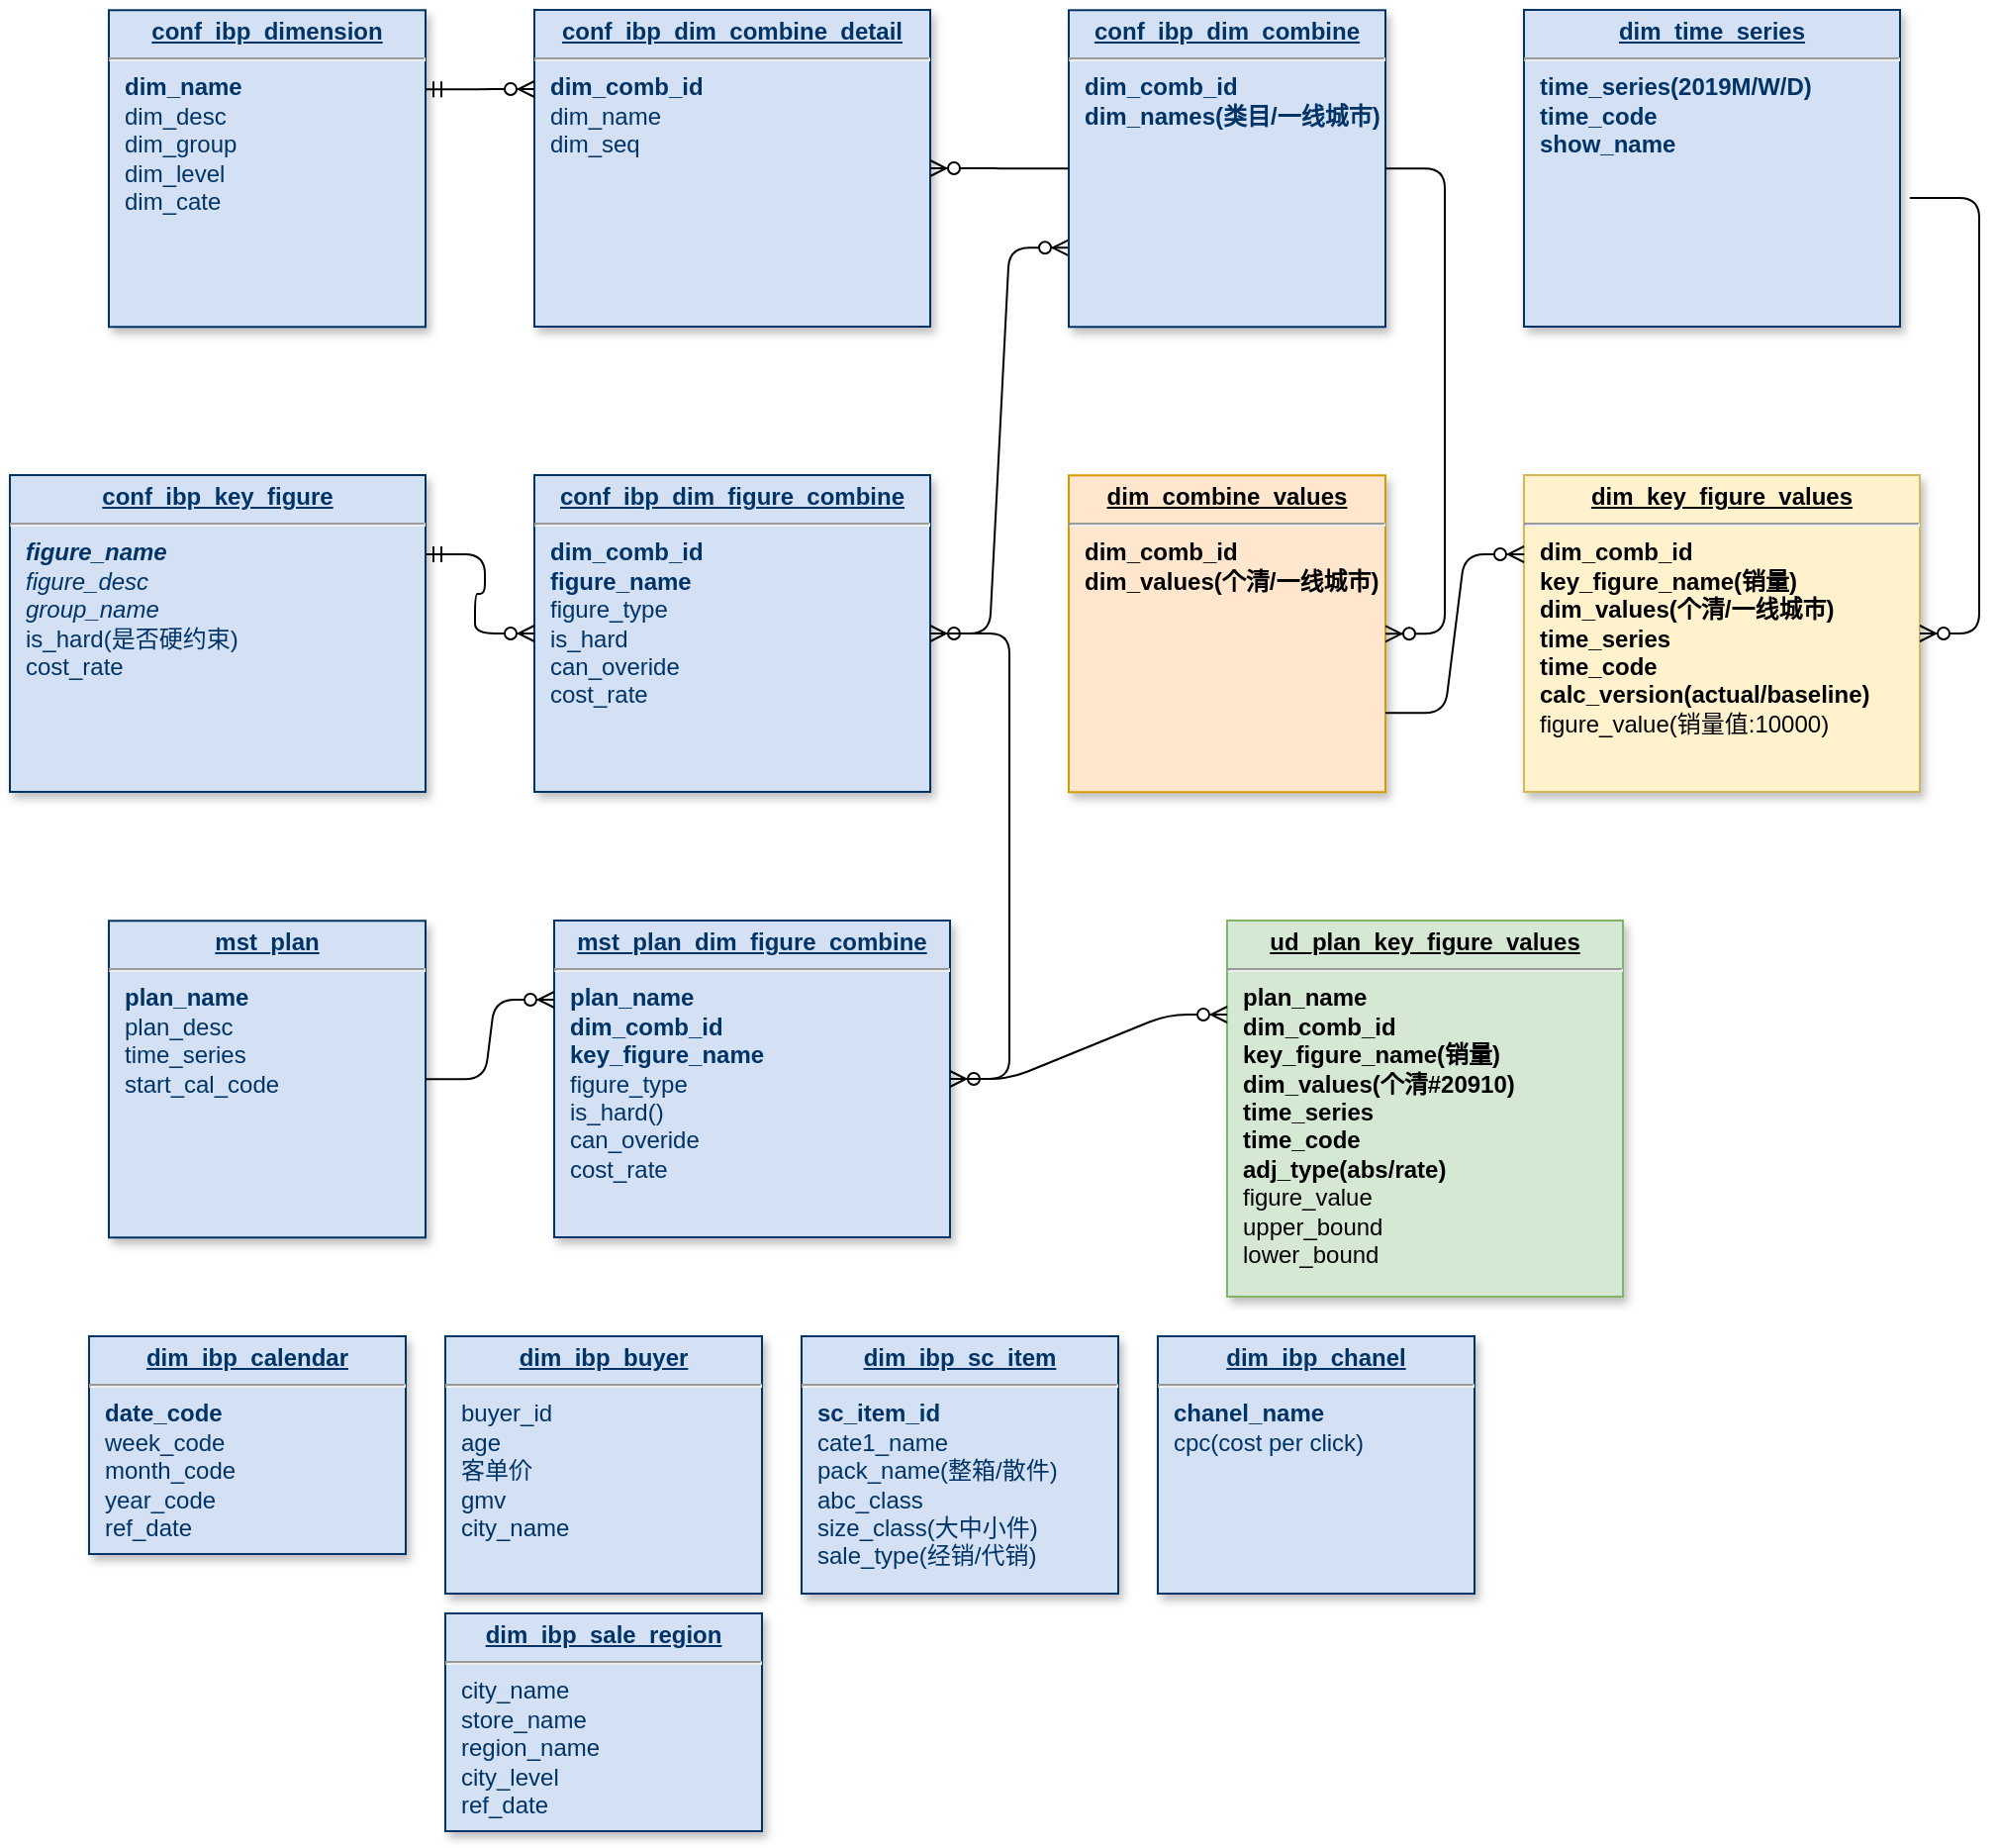 <mxfile version="12.1.9" type="github" pages="2">
  <diagram name="数据准备" id="efa7a0a1-bf9b-a30e-e6df-94a7791c09e9">
    <mxGraphModel dx="2090" dy="566" grid="1" gridSize="10" guides="1" tooltips="1" connect="1" arrows="1" fold="1" page="1" pageScale="1" pageWidth="826" pageHeight="1169" background="#ffffff" math="0" shadow="0">
      <root>
        <mxCell id="0"/>
        <mxCell id="1" parent="0"/>
        <mxCell id="21" value="&lt;p style=&quot;margin: 0px ; margin-top: 4px ; text-align: center ; text-decoration: underline&quot;&gt;&lt;strong&gt;dim_ibp_calendar&lt;/strong&gt;&lt;/p&gt;&lt;hr&gt;&lt;p style=&quot;margin: 0px ; margin-left: 8px&quot;&gt;&lt;b&gt;date_code&lt;/b&gt;&lt;/p&gt;&lt;p style=&quot;margin: 0px ; margin-left: 8px&quot;&gt;week_code&lt;/p&gt;&lt;p style=&quot;margin: 0px ; margin-left: 8px&quot;&gt;month_code&lt;/p&gt;&lt;p style=&quot;margin: 0px ; margin-left: 8px&quot;&gt;year_code&lt;/p&gt;&lt;p style=&quot;margin: 0px ; margin-left: 8px&quot;&gt;ref_date&lt;/p&gt;" style="verticalAlign=top;align=left;overflow=fill;fontSize=12;fontFamily=Helvetica;html=1;strokeColor=#003366;shadow=1;fillColor=#D4E1F5;fontColor=#003366" parent="1" vertex="1">
          <mxGeometry x="-5" y="730" width="160" height="110" as="geometry"/>
        </mxCell>
        <mxCell id="25" value="&lt;p style=&quot;margin: 0px ; margin-top: 4px ; text-align: center ; text-decoration: underline&quot;&gt;&lt;b&gt;conf_ibp_dimension&lt;/b&gt;&lt;/p&gt;&lt;hr&gt;&lt;p style=&quot;margin: 0px ; margin-left: 8px&quot;&gt;&lt;span&gt;&lt;b&gt;dim_name&lt;/b&gt;&lt;/span&gt;&lt;br&gt;&lt;/p&gt;&lt;p style=&quot;margin: 0px ; margin-left: 8px&quot;&gt;dim_desc&lt;br&gt;&lt;/p&gt;&lt;p style=&quot;margin: 0px ; margin-left: 8px&quot;&gt;dim_group&lt;/p&gt;&lt;p style=&quot;margin: 0px ; margin-left: 8px&quot;&gt;dim_level&lt;/p&gt;&lt;p style=&quot;margin: 0px ; margin-left: 8px&quot;&gt;dim_cate&lt;/p&gt;" style="verticalAlign=top;align=left;overflow=fill;fontSize=12;fontFamily=Helvetica;html=1;strokeColor=#003366;shadow=1;fillColor=#D4E1F5;fontColor=#003366" parent="1" vertex="1">
          <mxGeometry x="5.0" y="60.14" width="160" height="160" as="geometry"/>
        </mxCell>
        <mxCell id="3DZUNBf_pylobnUsO0X3-115" value="&lt;p style=&quot;margin: 0px ; margin-top: 4px ; text-align: center ; text-decoration: underline&quot;&gt;&lt;strong&gt;dim_ibp_sc_item&lt;/strong&gt;&lt;/p&gt;&lt;hr&gt;&lt;p style=&quot;margin: 0px ; margin-left: 8px&quot;&gt;&lt;b&gt;sc_item_id&lt;/b&gt;&lt;/p&gt;&lt;p style=&quot;margin: 0px ; margin-left: 8px&quot;&gt;cate1_name&lt;/p&gt;&lt;p style=&quot;margin: 0px ; margin-left: 8px&quot;&gt;&lt;span&gt;pack_name(整箱/散件)&lt;/span&gt;&lt;/p&gt;&lt;p style=&quot;margin: 0px ; margin-left: 8px&quot;&gt;&lt;span&gt;abc_class&lt;/span&gt;&lt;br&gt;&lt;/p&gt;&lt;p style=&quot;margin: 0px ; margin-left: 8px&quot;&gt;size_class(大中小件)&lt;/p&gt;&lt;p style=&quot;margin: 0px ; margin-left: 8px&quot;&gt;sale_type(经销/代销)&lt;/p&gt;" style="verticalAlign=top;align=left;overflow=fill;fontSize=12;fontFamily=Helvetica;html=1;strokeColor=#003366;shadow=1;fillColor=#D4E1F5;fontColor=#003366" parent="1" vertex="1">
          <mxGeometry x="355" y="730" width="160" height="130" as="geometry"/>
        </mxCell>
        <mxCell id="JFcOE48JS2AtZXo4onWM-112" value="&lt;p style=&quot;margin: 0px ; margin-top: 4px ; text-align: center ; text-decoration: underline&quot;&gt;&lt;strong&gt;dim_ibp_sale_region&lt;/strong&gt;&lt;/p&gt;&lt;hr&gt;&lt;p style=&quot;margin: 0px ; margin-left: 8px&quot;&gt;city_name&lt;/p&gt;&lt;p style=&quot;margin: 0px ; margin-left: 8px&quot;&gt;store_name&lt;/p&gt;&lt;p style=&quot;margin: 0px ; margin-left: 8px&quot;&gt;region_name&lt;/p&gt;&lt;p style=&quot;margin: 0px ; margin-left: 8px&quot;&gt;city_level&lt;/p&gt;&lt;p style=&quot;margin: 0px ; margin-left: 8px&quot;&gt;ref_date&lt;/p&gt;" style="verticalAlign=top;align=left;overflow=fill;fontSize=12;fontFamily=Helvetica;html=1;strokeColor=#003366;shadow=1;fillColor=#D4E1F5;fontColor=#003366" parent="1" vertex="1">
          <mxGeometry x="175" y="870" width="160" height="110" as="geometry"/>
        </mxCell>
        <mxCell id="JFcOE48JS2AtZXo4onWM-113" value="&lt;p style=&quot;margin: 0px ; margin-top: 4px ; text-align: center ; text-decoration: underline&quot;&gt;&lt;b&gt;conf_ibp_key_figure&lt;/b&gt;&lt;/p&gt;&lt;hr&gt;&lt;p style=&quot;margin: 0px ; margin-left: 8px&quot;&gt;&lt;i&gt;&lt;b&gt;figure_name&lt;/b&gt;&lt;/i&gt;&lt;br&gt;&lt;/p&gt;&lt;p style=&quot;margin: 0px ; margin-left: 8px&quot;&gt;&lt;i&gt;figure_desc&lt;/i&gt;&lt;/p&gt;&lt;p style=&quot;margin: 0px ; margin-left: 8px&quot;&gt;&lt;i&gt;group_name&lt;/i&gt;&lt;/p&gt;&lt;p style=&quot;margin: 0px ; margin-left: 8px&quot;&gt;is_hard(是否硬约束)&lt;/p&gt;&lt;p style=&quot;margin: 0px ; margin-left: 8px&quot;&gt;cost_rate&lt;/p&gt;" style="verticalAlign=top;align=left;overflow=fill;fontSize=12;fontFamily=Helvetica;html=1;strokeColor=#003366;shadow=1;fillColor=#D4E1F5;fontColor=#003366" parent="1" vertex="1">
          <mxGeometry x="-45" y="295" width="210" height="160" as="geometry"/>
        </mxCell>
        <mxCell id="JFcOE48JS2AtZXo4onWM-117" value="&lt;p style=&quot;margin: 0px ; margin-top: 4px ; text-align: center ; text-decoration: underline&quot;&gt;&lt;strong&gt;dim_ibp_buyer&lt;/strong&gt;&lt;/p&gt;&lt;hr&gt;&lt;p style=&quot;margin: 0px ; margin-left: 8px&quot;&gt;buyer_id&lt;/p&gt;&lt;p style=&quot;margin: 0px ; margin-left: 8px&quot;&gt;age&lt;/p&gt;&lt;p style=&quot;margin: 0px ; margin-left: 8px&quot;&gt;客单价&lt;/p&gt;&lt;p style=&quot;margin: 0px ; margin-left: 8px&quot;&gt;gmv&lt;/p&gt;&lt;p style=&quot;margin: 0px ; margin-left: 8px&quot;&gt;city_name&lt;/p&gt;&lt;p style=&quot;margin: 0px ; margin-left: 8px&quot;&gt;&lt;br&gt;&lt;/p&gt;&lt;p style=&quot;margin: 0px ; margin-left: 8px&quot;&gt;&lt;br&gt;&lt;/p&gt;" style="verticalAlign=top;align=left;overflow=fill;fontSize=12;fontFamily=Helvetica;html=1;strokeColor=#003366;shadow=1;fillColor=#D4E1F5;fontColor=#003366" parent="1" vertex="1">
          <mxGeometry x="175" y="730" width="160" height="130" as="geometry"/>
        </mxCell>
        <mxCell id="wF-CPIEMSfGUa-PFWlyZ-112" value="&lt;p style=&quot;margin: 0px ; margin-top: 4px ; text-align: center ; text-decoration: underline&quot;&gt;&lt;b&gt;conf_ibp_dim_combine_detail&lt;/b&gt;&lt;/p&gt;&lt;hr&gt;&lt;p style=&quot;margin: 0px ; margin-left: 8px&quot;&gt;&lt;span&gt;&lt;b&gt;dim_comb_id&lt;/b&gt;&lt;/span&gt;&lt;br&gt;&lt;/p&gt;&lt;p style=&quot;margin: 0px ; margin-left: 8px&quot;&gt;dim_name&lt;/p&gt;&lt;p style=&quot;margin: 0px ; margin-left: 8px&quot;&gt;dim_seq&lt;/p&gt;" style="verticalAlign=top;align=left;overflow=fill;fontSize=12;fontFamily=Helvetica;html=1;strokeColor=#003366;shadow=1;fillColor=#D4E1F5;fontColor=#003366" parent="1" vertex="1">
          <mxGeometry x="220" y="60" width="200" height="160" as="geometry"/>
        </mxCell>
        <mxCell id="wF-CPIEMSfGUa-PFWlyZ-113" value="&lt;p style=&quot;margin: 0px ; margin-top: 4px ; text-align: center ; text-decoration: underline&quot;&gt;&lt;b&gt;conf_ibp_dim_figure_combine&lt;/b&gt;&lt;/p&gt;&lt;hr&gt;&lt;p style=&quot;margin: 0px ; margin-left: 8px&quot;&gt;&lt;span&gt;&lt;b&gt;dim_comb_id&lt;/b&gt;&lt;/span&gt;&lt;br&gt;&lt;/p&gt;&lt;p style=&quot;margin: 0px ; margin-left: 8px&quot;&gt;&lt;b&gt;figure_name&lt;/b&gt;&lt;br&gt;&lt;/p&gt;&lt;p style=&quot;margin: 0px ; margin-left: 8px&quot;&gt;figure_type&lt;/p&gt;&lt;p style=&quot;margin: 0px ; margin-left: 8px&quot;&gt;is_hard&lt;/p&gt;&lt;p style=&quot;margin: 0px ; margin-left: 8px&quot;&gt;can_overide&lt;/p&gt;&lt;p style=&quot;margin: 0px ; margin-left: 8px&quot;&gt;cost_rate&lt;/p&gt;" style="verticalAlign=top;align=left;overflow=fill;fontSize=12;fontFamily=Helvetica;html=1;strokeColor=#003366;shadow=1;fillColor=#D4E1F5;fontColor=#003366" parent="1" vertex="1">
          <mxGeometry x="220" y="295" width="200" height="160" as="geometry"/>
        </mxCell>
        <mxCell id="wF-CPIEMSfGUa-PFWlyZ-117" value="" style="edgeStyle=entityRelationEdgeStyle;fontSize=12;html=1;endArrow=ERzeroToMany;startArrow=ERmandOne;exitX=1;exitY=0.25;exitDx=0;exitDy=0;entryX=0;entryY=0.25;entryDx=0;entryDy=0;" parent="1" source="25" target="wF-CPIEMSfGUa-PFWlyZ-112" edge="1">
          <mxGeometry width="100" height="100" relative="1" as="geometry">
            <mxPoint x="150" y="250" as="sourcePoint"/>
            <mxPoint x="250" y="150" as="targetPoint"/>
          </mxGeometry>
        </mxCell>
        <mxCell id="wF-CPIEMSfGUa-PFWlyZ-118" value="" style="edgeStyle=entityRelationEdgeStyle;fontSize=12;html=1;endArrow=ERzeroToMany;startArrow=ERmandOne;exitX=1;exitY=0.25;exitDx=0;exitDy=0;" parent="1" source="JFcOE48JS2AtZXo4onWM-113" target="wF-CPIEMSfGUa-PFWlyZ-113" edge="1">
          <mxGeometry width="100" height="100" relative="1" as="geometry">
            <mxPoint x="180" y="320" as="sourcePoint"/>
            <mxPoint x="280" y="220" as="targetPoint"/>
          </mxGeometry>
        </mxCell>
        <mxCell id="wF-CPIEMSfGUa-PFWlyZ-125" value="" style="edgeStyle=entityRelationEdgeStyle;fontSize=12;html=1;endArrow=ERzeroToMany;endFill=1;startArrow=ERzeroToMany;entryX=0;entryY=0.75;entryDx=0;entryDy=0;" parent="1" source="wF-CPIEMSfGUa-PFWlyZ-113" target="wF-CPIEMSfGUa-PFWlyZ-129" edge="1">
          <mxGeometry width="100" height="100" relative="1" as="geometry">
            <mxPoint x="190" y="270" as="sourcePoint"/>
            <mxPoint x="470" y="181" as="targetPoint"/>
          </mxGeometry>
        </mxCell>
        <mxCell id="wF-CPIEMSfGUa-PFWlyZ-126" value="&lt;p style=&quot;margin: 0px ; margin-top: 4px ; text-align: center ; text-decoration: underline&quot;&gt;&lt;b&gt;dim_combine_values&lt;/b&gt;&lt;/p&gt;&lt;hr&gt;&lt;p style=&quot;margin: 0px ; margin-left: 8px&quot;&gt;&lt;span&gt;&lt;b&gt;dim_comb_id&lt;/b&gt;&lt;/span&gt;&lt;/p&gt;&lt;p style=&quot;margin: 0px ; margin-left: 8px&quot;&gt;&lt;b&gt;dim_values(个清/一线城市)&lt;/b&gt;&lt;/p&gt;" style="verticalAlign=top;align=left;overflow=fill;fontSize=12;fontFamily=Helvetica;html=1;strokeColor=#d79b00;shadow=1;fillColor=#ffe6cc;" parent="1" vertex="1">
          <mxGeometry x="490" y="295.14" width="160" height="160" as="geometry"/>
        </mxCell>
        <mxCell id="wF-CPIEMSfGUa-PFWlyZ-128" value="&lt;p style=&quot;margin: 0px ; margin-top: 4px ; text-align: center ; text-decoration: underline&quot;&gt;&lt;b&gt;dim_key_figure_values&lt;/b&gt;&lt;/p&gt;&lt;hr&gt;&lt;p style=&quot;margin: 0px ; margin-left: 8px&quot;&gt;&lt;span&gt;&lt;b&gt;dim_comb_id&lt;/b&gt;&lt;/span&gt;&lt;/p&gt;&lt;p style=&quot;margin: 0px ; margin-left: 8px&quot;&gt;&lt;span&gt;&lt;b&gt;key_figure_name(销量)&lt;/b&gt;&lt;/span&gt;&lt;/p&gt;&lt;p style=&quot;margin: 0px ; margin-left: 8px&quot;&gt;&lt;b&gt;dim_values(个清/一线城市)&lt;/b&gt;&lt;/p&gt;&lt;p style=&quot;margin: 0px ; margin-left: 8px&quot;&gt;&lt;b&gt;time_series&lt;/b&gt;&lt;/p&gt;&lt;p style=&quot;margin: 0px ; margin-left: 8px&quot;&gt;&lt;b&gt;time_code&lt;/b&gt;&lt;br&gt;&lt;/p&gt;&lt;p style=&quot;margin: 0px ; margin-left: 8px&quot;&gt;&lt;b&gt;calc_version(actual/baseline)&lt;/b&gt;&lt;/p&gt;&lt;p style=&quot;margin: 0px ; margin-left: 8px&quot;&gt;figure_value(销量值:10000)&lt;/p&gt;" style="verticalAlign=top;align=left;overflow=fill;fontSize=12;fontFamily=Helvetica;html=1;strokeColor=#d6b656;shadow=1;fillColor=#fff2cc;" parent="1" vertex="1">
          <mxGeometry x="720" y="295" width="200" height="160" as="geometry"/>
        </mxCell>
        <mxCell id="wF-CPIEMSfGUa-PFWlyZ-129" value="&lt;p style=&quot;margin: 0px ; margin-top: 4px ; text-align: center ; text-decoration: underline&quot;&gt;&lt;b&gt;conf_ibp_dim_combine&lt;/b&gt;&lt;/p&gt;&lt;hr&gt;&lt;p style=&quot;margin: 0px 0px 0px 8px&quot;&gt;&lt;b&gt;dim_comb_id&lt;/b&gt;&lt;/p&gt;&lt;p style=&quot;margin: 0px 0px 0px 8px&quot;&gt;&lt;b&gt;dim_names(类目/一线城市)&lt;/b&gt;&lt;/p&gt;" style="verticalAlign=top;align=left;overflow=fill;fontSize=12;fontFamily=Helvetica;html=1;strokeColor=#003366;shadow=1;fillColor=#D4E1F5;fontColor=#003366" parent="1" vertex="1">
          <mxGeometry x="490.0" y="60.14" width="160" height="160" as="geometry"/>
        </mxCell>
        <mxCell id="wF-CPIEMSfGUa-PFWlyZ-130" value="" style="edgeStyle=entityRelationEdgeStyle;fontSize=12;html=1;endArrow=ERzeroToMany;endFill=1;" parent="1" source="wF-CPIEMSfGUa-PFWlyZ-129" target="wF-CPIEMSfGUa-PFWlyZ-112" edge="1">
          <mxGeometry width="100" height="100" relative="1" as="geometry">
            <mxPoint x="430" y="120" as="sourcePoint"/>
            <mxPoint x="530" y="20" as="targetPoint"/>
          </mxGeometry>
        </mxCell>
        <mxCell id="wF-CPIEMSfGUa-PFWlyZ-131" value="" style="edgeStyle=entityRelationEdgeStyle;fontSize=12;html=1;endArrow=ERzeroToMany;endFill=1;exitX=1;exitY=0.5;exitDx=0;exitDy=0;" parent="1" source="wF-CPIEMSfGUa-PFWlyZ-129" target="wF-CPIEMSfGUa-PFWlyZ-126" edge="1">
          <mxGeometry width="100" height="100" relative="1" as="geometry">
            <mxPoint x="680" y="70" as="sourcePoint"/>
            <mxPoint x="780" y="-30" as="targetPoint"/>
          </mxGeometry>
        </mxCell>
        <mxCell id="wF-CPIEMSfGUa-PFWlyZ-132" value="&lt;p style=&quot;margin: 0px ; margin-top: 4px ; text-align: center ; text-decoration: underline&quot;&gt;&lt;b&gt;dim_time_series&lt;/b&gt;&lt;/p&gt;&lt;hr&gt;&lt;p style=&quot;margin: 0px ; margin-left: 8px&quot;&gt;&lt;b&gt;time_series(2019M/W/D)&lt;/b&gt;&lt;/p&gt;&lt;p style=&quot;margin: 0px ; margin-left: 8px&quot;&gt;&lt;b&gt;time_code&lt;/b&gt;&lt;/p&gt;&lt;p style=&quot;margin: 0px ; margin-left: 8px&quot;&gt;&lt;b&gt;show_name&lt;/b&gt;&lt;/p&gt;&lt;p style=&quot;margin: 0px ; margin-left: 8px&quot;&gt;&lt;b&gt;&lt;br&gt;&lt;/b&gt;&lt;/p&gt;" style="verticalAlign=top;align=left;overflow=fill;fontSize=12;fontFamily=Helvetica;html=1;strokeColor=#003366;shadow=1;fillColor=#D4E1F5;fontColor=#003366" parent="1" vertex="1">
          <mxGeometry x="720" y="60" width="190" height="160" as="geometry"/>
        </mxCell>
        <mxCell id="wF-CPIEMSfGUa-PFWlyZ-134" value="" style="edgeStyle=entityRelationEdgeStyle;fontSize=12;html=1;endArrow=ERzeroToMany;endFill=1;exitX=1;exitY=0.75;exitDx=0;exitDy=0;entryX=0;entryY=0.25;entryDx=0;entryDy=0;" parent="1" source="wF-CPIEMSfGUa-PFWlyZ-126" target="wF-CPIEMSfGUa-PFWlyZ-128" edge="1">
          <mxGeometry width="100" height="100" relative="1" as="geometry">
            <mxPoint x="560" y="490" as="sourcePoint"/>
            <mxPoint x="660" y="390" as="targetPoint"/>
          </mxGeometry>
        </mxCell>
        <mxCell id="wF-CPIEMSfGUa-PFWlyZ-135" value="" style="edgeStyle=entityRelationEdgeStyle;fontSize=12;html=1;endArrow=ERzeroToMany;endFill=1;exitX=1.026;exitY=0.594;exitDx=0;exitDy=0;exitPerimeter=0;" parent="1" source="wF-CPIEMSfGUa-PFWlyZ-132" target="wF-CPIEMSfGUa-PFWlyZ-128" edge="1">
          <mxGeometry width="100" height="100" relative="1" as="geometry">
            <mxPoint x="900" y="530" as="sourcePoint"/>
            <mxPoint x="850" y="480" as="targetPoint"/>
          </mxGeometry>
        </mxCell>
        <mxCell id="wF-CPIEMSfGUa-PFWlyZ-136" value="&lt;p style=&quot;margin: 0px ; margin-top: 4px ; text-align: center ; text-decoration: underline&quot;&gt;&lt;strong&gt;dim_ibp_chanel&lt;/strong&gt;&lt;/p&gt;&lt;hr&gt;&lt;p style=&quot;margin: 0px ; margin-left: 8px&quot;&gt;&lt;b&gt;chanel_name&lt;/b&gt;&lt;/p&gt;&lt;p style=&quot;margin: 0px ; margin-left: 8px&quot;&gt;cpc(cost per click)&lt;/p&gt;" style="verticalAlign=top;align=left;overflow=fill;fontSize=12;fontFamily=Helvetica;html=1;strokeColor=#003366;shadow=1;fillColor=#D4E1F5;fontColor=#003366" parent="1" vertex="1">
          <mxGeometry x="535" y="730" width="160" height="130" as="geometry"/>
        </mxCell>
        <mxCell id="wF-CPIEMSfGUa-PFWlyZ-138" value="&lt;p style=&quot;margin: 0px ; margin-top: 4px ; text-align: center ; text-decoration: underline&quot;&gt;&lt;b&gt;mst_plan&lt;/b&gt;&lt;/p&gt;&lt;hr&gt;&lt;p style=&quot;margin: 0px ; margin-left: 8px&quot;&gt;&lt;span&gt;&lt;b&gt;plan_name&lt;/b&gt;&lt;/span&gt;&lt;br&gt;&lt;/p&gt;&lt;p style=&quot;margin: 0px ; margin-left: 8px&quot;&gt;plan_desc&lt;br&gt;&lt;/p&gt;&lt;p style=&quot;margin: 0px ; margin-left: 8px&quot;&gt;time_series&lt;/p&gt;&lt;p style=&quot;margin: 0px ; margin-left: 8px&quot;&gt;start_cal_code&lt;/p&gt;&lt;p style=&quot;margin: 0px ; margin-left: 8px&quot;&gt;&lt;br&gt;&lt;/p&gt;" style="verticalAlign=top;align=left;overflow=fill;fontSize=12;fontFamily=Helvetica;html=1;strokeColor=#003366;shadow=1;fillColor=#D4E1F5;fontColor=#003366" parent="1" vertex="1">
          <mxGeometry x="5.0" y="520.14" width="160" height="160" as="geometry"/>
        </mxCell>
        <mxCell id="wF-CPIEMSfGUa-PFWlyZ-139" value="&lt;p style=&quot;margin: 0px ; margin-top: 4px ; text-align: center ; text-decoration: underline&quot;&gt;&lt;b&gt;mst_plan_dim_figure_combine&lt;/b&gt;&lt;/p&gt;&lt;hr&gt;&lt;p style=&quot;margin: 0px ; margin-left: 8px&quot;&gt;&lt;span&gt;&lt;b&gt;plan_name&lt;/b&gt;&lt;/span&gt;&lt;br&gt;&lt;/p&gt;&lt;p style=&quot;margin: 0px 0px 0px 8px&quot;&gt;&lt;b&gt;dim_comb_id&lt;/b&gt;&lt;br&gt;&lt;/p&gt;&lt;p style=&quot;margin: 0px 0px 0px 8px&quot;&gt;&lt;b&gt;key_figure_name&lt;/b&gt;&lt;/p&gt;&lt;p style=&quot;margin: 0px 0px 0px 8px&quot;&gt;figure_type&lt;/p&gt;&lt;p style=&quot;margin: 0px 0px 0px 8px&quot;&gt;is_hard()&lt;/p&gt;&lt;p style=&quot;margin: 0px 0px 0px 8px&quot;&gt;can_overide&lt;/p&gt;&lt;p style=&quot;margin: 0px 0px 0px 8px&quot;&gt;cost_rate&lt;/p&gt;&lt;p style=&quot;margin: 0px ; margin-left: 8px&quot;&gt;&lt;br&gt;&lt;/p&gt;" style="verticalAlign=top;align=left;overflow=fill;fontSize=12;fontFamily=Helvetica;html=1;strokeColor=#003366;shadow=1;fillColor=#D4E1F5;fontColor=#003366" parent="1" vertex="1">
          <mxGeometry x="230" y="520" width="200" height="160" as="geometry"/>
        </mxCell>
        <mxCell id="wF-CPIEMSfGUa-PFWlyZ-141" value="" style="edgeStyle=entityRelationEdgeStyle;fontSize=12;html=1;endArrow=ERzeroToMany;endFill=1;exitX=1;exitY=0.5;exitDx=0;exitDy=0;entryX=0;entryY=0.25;entryDx=0;entryDy=0;" parent="1" source="wF-CPIEMSfGUa-PFWlyZ-138" target="wF-CPIEMSfGUa-PFWlyZ-139" edge="1">
          <mxGeometry width="100" height="100" relative="1" as="geometry">
            <mxPoint x="640" y="626" as="sourcePoint"/>
            <mxPoint x="360" y="576" as="targetPoint"/>
          </mxGeometry>
        </mxCell>
        <mxCell id="wF-CPIEMSfGUa-PFWlyZ-142" value="" style="edgeStyle=entityRelationEdgeStyle;fontSize=12;html=1;endArrow=ERzeroToMany;endFill=1;" parent="1" source="wF-CPIEMSfGUa-PFWlyZ-113" target="wF-CPIEMSfGUa-PFWlyZ-139" edge="1">
          <mxGeometry width="100" height="100" relative="1" as="geometry">
            <mxPoint x="530" y="570" as="sourcePoint"/>
            <mxPoint x="630" y="470" as="targetPoint"/>
          </mxGeometry>
        </mxCell>
        <mxCell id="wF-CPIEMSfGUa-PFWlyZ-143" value="&lt;p style=&quot;margin: 0px ; margin-top: 4px ; text-align: center ; text-decoration: underline&quot;&gt;&lt;b&gt;ud_plan_key_figure_values&lt;/b&gt;&lt;/p&gt;&lt;hr&gt;&lt;p style=&quot;margin: 0px ; margin-left: 8px&quot;&gt;&lt;span&gt;&lt;b&gt;plan_name&lt;/b&gt;&lt;/span&gt;&lt;br&gt;&lt;/p&gt;&lt;p style=&quot;margin: 0px 0px 0px 8px&quot;&gt;&lt;b&gt;dim_comb_id&lt;/b&gt;&lt;br&gt;&lt;/p&gt;&lt;p style=&quot;margin: 0px 0px 0px 8px&quot;&gt;&lt;b&gt;key_figure_name(销量)&lt;/b&gt;&lt;/p&gt;&lt;p style=&quot;margin: 0px 0px 0px 8px&quot;&gt;&lt;b&gt;dim_values(个清#20910)&lt;/b&gt;&lt;/p&gt;&lt;p style=&quot;margin: 0px 0px 0px 8px&quot;&gt;&lt;b&gt;time_series&lt;/b&gt;&lt;/p&gt;&lt;p style=&quot;margin: 0px 0px 0px 8px&quot;&gt;&lt;b&gt;time_code&lt;/b&gt;&lt;/p&gt;&lt;p style=&quot;margin: 0px 0px 0px 8px&quot;&gt;&lt;b&gt;adj_type(abs/rate)&lt;/b&gt;&lt;/p&gt;&lt;p style=&quot;margin: 0px 0px 0px 8px&quot;&gt;figure_value&lt;b&gt;&lt;br&gt;&lt;/b&gt;&lt;/p&gt;&lt;p style=&quot;margin: 0px 0px 0px 8px&quot;&gt;upper_bound&lt;/p&gt;&lt;p style=&quot;margin: 0px 0px 0px 8px&quot;&gt;lower_bound&lt;/p&gt;&lt;p style=&quot;margin: 0px ; margin-left: 8px&quot;&gt;&lt;br&gt;&lt;/p&gt;" style="verticalAlign=top;align=left;overflow=fill;fontSize=12;fontFamily=Helvetica;html=1;strokeColor=#82b366;shadow=1;fillColor=#d5e8d4;" parent="1" vertex="1">
          <mxGeometry x="570" y="520" width="200" height="190" as="geometry"/>
        </mxCell>
        <mxCell id="wF-CPIEMSfGUa-PFWlyZ-144" value="" style="edgeStyle=entityRelationEdgeStyle;fontSize=12;html=1;endArrow=ERzeroToMany;endFill=1;exitX=1;exitY=0.5;exitDx=0;exitDy=0;entryX=0;entryY=0.25;entryDx=0;entryDy=0;" parent="1" source="wF-CPIEMSfGUa-PFWlyZ-139" target="wF-CPIEMSfGUa-PFWlyZ-143" edge="1">
          <mxGeometry width="100" height="100" relative="1" as="geometry">
            <mxPoint x="470" y="650" as="sourcePoint"/>
            <mxPoint x="570" y="550" as="targetPoint"/>
          </mxGeometry>
        </mxCell>
      </root>
    </mxGraphModel>
  </diagram>
  <diagram id="soCKKxfmZ7NhsK_nBnD1" name="模型输入">
    <mxGraphModel dx="1024" dy="566" grid="1" gridSize="10" guides="1" tooltips="1" connect="1" arrows="1" fold="1" page="1" pageScale="1" pageWidth="827" pageHeight="1169" math="0" shadow="0">
      <root>
        <mxCell id="P91cjPpShCtE_ZG0dUON-0"/>
        <mxCell id="P91cjPpShCtE_ZG0dUON-1" parent="P91cjPpShCtE_ZG0dUON-0"/>
      </root>
    </mxGraphModel>
  </diagram>
</mxfile>
